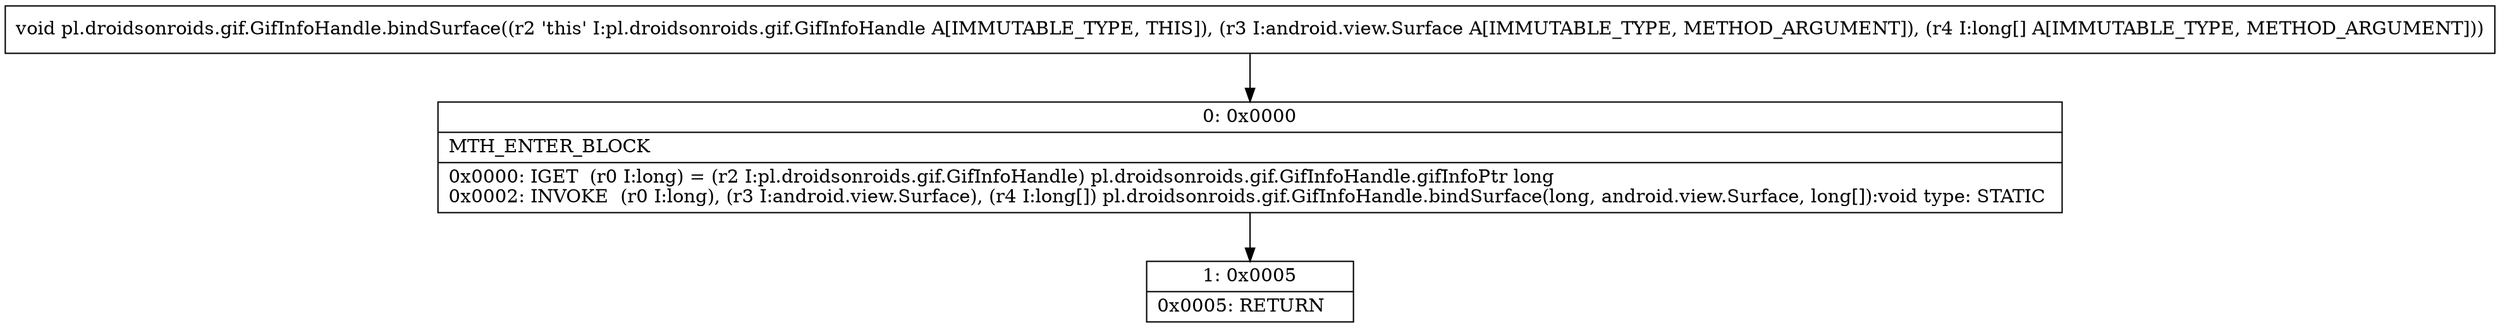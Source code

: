 digraph "CFG forpl.droidsonroids.gif.GifInfoHandle.bindSurface(Landroid\/view\/Surface;[J)V" {
Node_0 [shape=record,label="{0\:\ 0x0000|MTH_ENTER_BLOCK\l|0x0000: IGET  (r0 I:long) = (r2 I:pl.droidsonroids.gif.GifInfoHandle) pl.droidsonroids.gif.GifInfoHandle.gifInfoPtr long \l0x0002: INVOKE  (r0 I:long), (r3 I:android.view.Surface), (r4 I:long[]) pl.droidsonroids.gif.GifInfoHandle.bindSurface(long, android.view.Surface, long[]):void type: STATIC \l}"];
Node_1 [shape=record,label="{1\:\ 0x0005|0x0005: RETURN   \l}"];
MethodNode[shape=record,label="{void pl.droidsonroids.gif.GifInfoHandle.bindSurface((r2 'this' I:pl.droidsonroids.gif.GifInfoHandle A[IMMUTABLE_TYPE, THIS]), (r3 I:android.view.Surface A[IMMUTABLE_TYPE, METHOD_ARGUMENT]), (r4 I:long[] A[IMMUTABLE_TYPE, METHOD_ARGUMENT])) }"];
MethodNode -> Node_0;
Node_0 -> Node_1;
}

